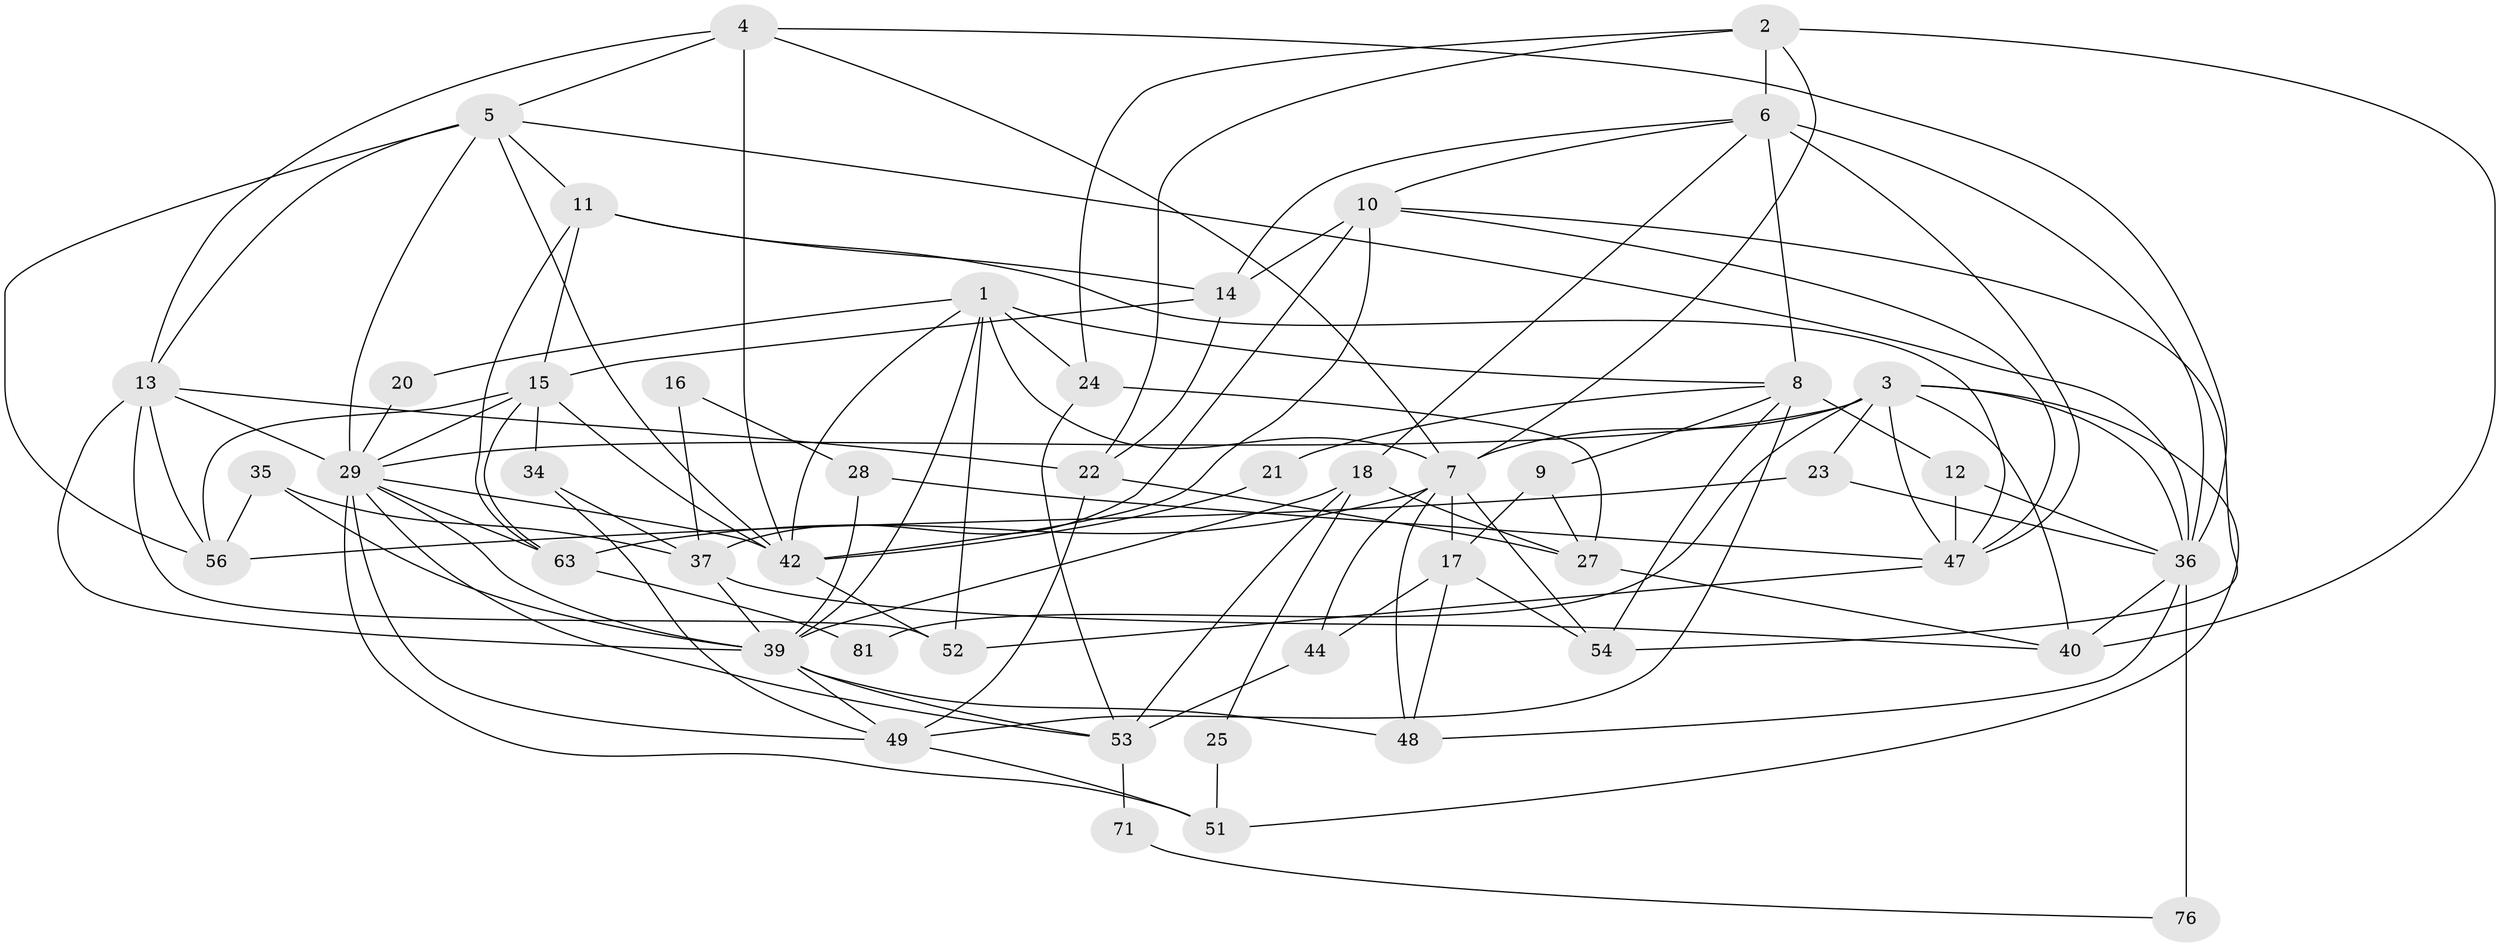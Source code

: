 // original degree distribution, {5: 0.18518518518518517, 3: 0.24691358024691357, 4: 0.2716049382716049, 7: 0.037037037037037035, 6: 0.09876543209876543, 2: 0.14814814814814814, 8: 0.012345679012345678}
// Generated by graph-tools (version 1.1) at 2025/11/02/27/25 16:11:19]
// undirected, 47 vertices, 119 edges
graph export_dot {
graph [start="1"]
  node [color=gray90,style=filled];
  1 [super="+31"];
  2 [super="+62"];
  3 [super="+30"];
  4 [super="+72"];
  5 [super="+65"];
  6 [super="+55"];
  7 [super="+26"];
  8 [super="+74"];
  9;
  10 [super="+59"];
  11 [super="+61"];
  12 [super="+19"];
  13 [super="+57"];
  14 [super="+79"];
  15 [super="+46"];
  16;
  17 [super="+43"];
  18 [super="+64"];
  20;
  21;
  22 [super="+38"];
  23 [super="+32"];
  24;
  25;
  27;
  28;
  29 [super="+33"];
  34;
  35;
  36 [super="+73"];
  37 [super="+41"];
  39 [super="+69"];
  40 [super="+45"];
  42 [super="+77"];
  44 [super="+50"];
  47 [super="+60"];
  48;
  49 [super="+68"];
  51 [super="+66"];
  52 [super="+70"];
  53 [super="+75"];
  54 [super="+58"];
  56 [super="+67"];
  63 [super="+78"];
  71;
  76 [super="+80"];
  81;
  1 -- 24 [weight=2];
  1 -- 42;
  1 -- 20;
  1 -- 52;
  1 -- 7;
  1 -- 8;
  1 -- 39;
  2 -- 6;
  2 -- 22;
  2 -- 24;
  2 -- 40;
  2 -- 7;
  3 -- 7;
  3 -- 51;
  3 -- 81;
  3 -- 23;
  3 -- 40;
  3 -- 29;
  3 -- 36;
  3 -- 47;
  4 -- 36;
  4 -- 42;
  4 -- 5;
  4 -- 7;
  4 -- 13;
  5 -- 42;
  5 -- 56;
  5 -- 11;
  5 -- 29;
  5 -- 36;
  5 -- 13;
  6 -- 18;
  6 -- 36;
  6 -- 8;
  6 -- 10;
  6 -- 47;
  6 -- 14;
  7 -- 63;
  7 -- 17;
  7 -- 48;
  7 -- 44;
  7 -- 54;
  8 -- 54;
  8 -- 21;
  8 -- 9;
  8 -- 49;
  8 -- 12 [weight=2];
  9 -- 27;
  9 -- 17;
  10 -- 54;
  10 -- 14;
  10 -- 37;
  10 -- 42;
  10 -- 47;
  11 -- 15;
  11 -- 47;
  11 -- 63;
  11 -- 14;
  12 -- 36;
  12 -- 47;
  13 -- 39;
  13 -- 22;
  13 -- 52;
  13 -- 56;
  13 -- 29;
  14 -- 15;
  14 -- 22;
  15 -- 63;
  15 -- 34;
  15 -- 56;
  15 -- 42;
  15 -- 29;
  16 -- 28;
  16 -- 37;
  17 -- 48;
  17 -- 54;
  17 -- 44;
  18 -- 27;
  18 -- 25;
  18 -- 53;
  18 -- 39;
  20 -- 29;
  21 -- 42;
  22 -- 27;
  22 -- 49;
  23 -- 56 [weight=2];
  23 -- 36;
  24 -- 27;
  24 -- 53;
  25 -- 51;
  27 -- 40;
  28 -- 47;
  28 -- 39;
  29 -- 39;
  29 -- 42;
  29 -- 53;
  29 -- 63;
  29 -- 49;
  29 -- 51;
  34 -- 37;
  34 -- 49;
  35 -- 37;
  35 -- 39;
  35 -- 56;
  36 -- 48;
  36 -- 76 [weight=2];
  36 -- 40;
  37 -- 40;
  37 -- 39;
  39 -- 48;
  39 -- 49;
  39 -- 53;
  42 -- 52;
  44 -- 53;
  47 -- 52;
  49 -- 51;
  53 -- 71;
  63 -- 81;
  71 -- 76;
}
